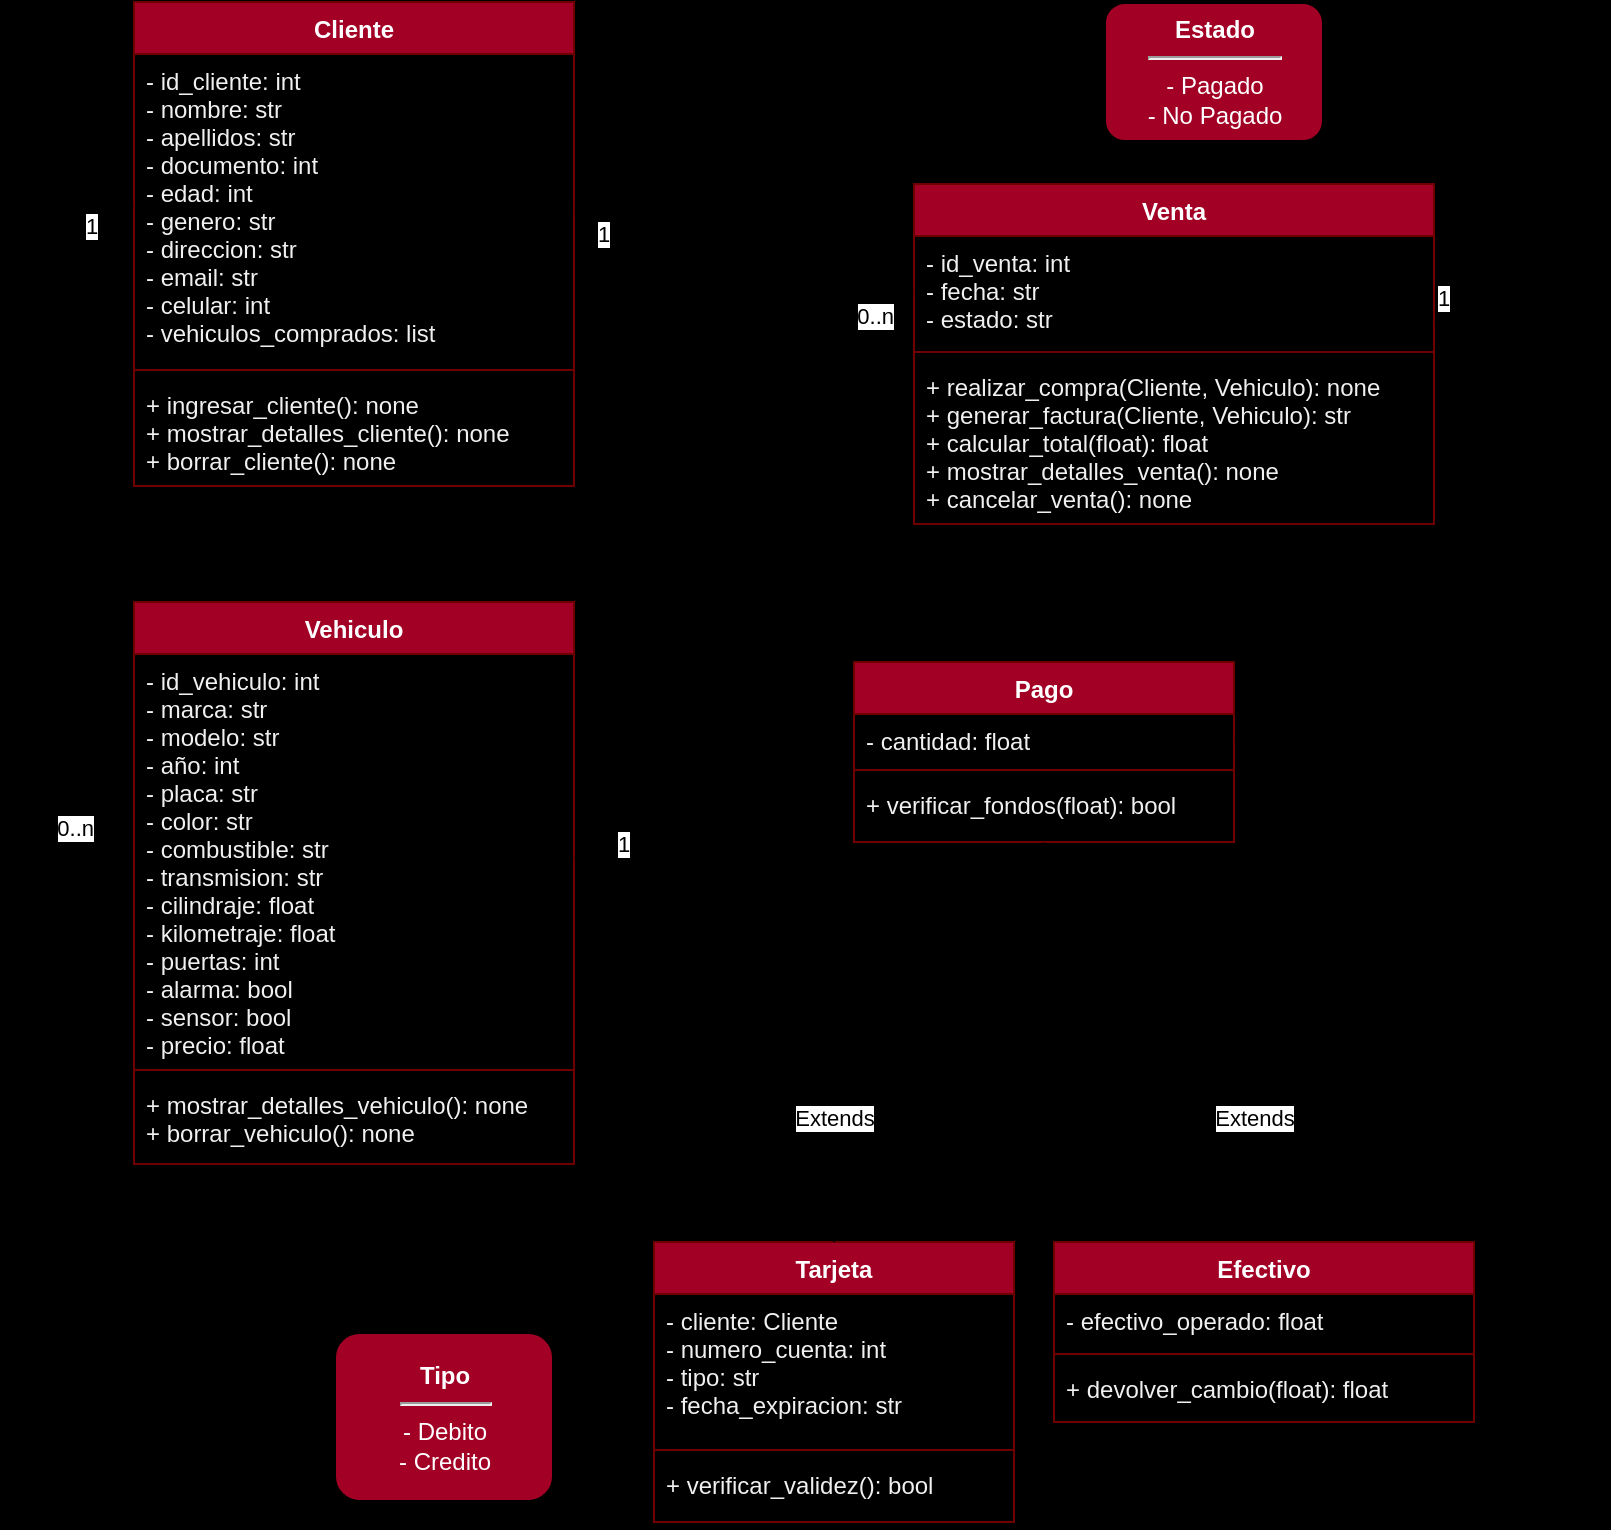 <mxfile>
    <diagram id="Cf1AXsGbQuAOcQ2hujY1" name="Page-1">
        <mxGraphModel dx="818" dy="220" grid="0" gridSize="10" guides="1" tooltips="1" connect="1" arrows="1" fold="1" page="1" pageScale="1" pageWidth="850" pageHeight="1100" background="#000000" math="0" shadow="0">
            <root>
                <mxCell id="0"/>
                <mxCell id="1" parent="0"/>
                <mxCell id="2" value="Vehiculo" style="swimlane;fontStyle=1;align=center;verticalAlign=top;childLayout=stackLayout;horizontal=1;startSize=26;horizontalStack=0;resizeParent=1;resizeParentMax=0;resizeLast=0;collapsible=1;marginBottom=0;fillColor=#a20025;fontColor=#ffffff;strokeColor=#6F0000;" parent="1" vertex="1">
                    <mxGeometry x="90" y="310" width="220" height="281" as="geometry"/>
                </mxCell>
                <mxCell id="3" value="- id_vehiculo: int&#10;- marca: str&#10;- modelo: str&#10;- año: int&#10;- placa: str&#10;- color: str&#10;- combustible: str&#10;- transmision: str&#10;- cilindraje: float&#10;- kilometraje: float&#10;- puertas: int&#10;- alarma: bool&#10;- sensor: bool&#10;- precio: float&#10;" style="text;strokeColor=none;fillColor=none;align=left;verticalAlign=top;spacingLeft=4;spacingRight=4;overflow=hidden;rotatable=0;points=[[0,0.5],[1,0.5]];portConstraint=eastwest;fontColor=#F0F0F0;" parent="2" vertex="1">
                    <mxGeometry y="26" width="220" height="204" as="geometry"/>
                </mxCell>
                <mxCell id="4" value="" style="line;strokeWidth=1;fillColor=none;align=left;verticalAlign=middle;spacingTop=-1;spacingLeft=3;spacingRight=3;rotatable=0;labelPosition=right;points=[];portConstraint=eastwest;strokeColor=inherit;" parent="2" vertex="1">
                    <mxGeometry y="230" width="220" height="8" as="geometry"/>
                </mxCell>
                <mxCell id="5" value="+ mostrar_detalles_vehiculo(): none&#10;+ borrar_vehiculo(): none" style="text;strokeColor=none;fillColor=none;align=left;verticalAlign=top;spacingLeft=4;spacingRight=4;overflow=hidden;rotatable=0;points=[[0,0.5],[1,0.5]];portConstraint=eastwest;fontColor=#F0F0F0;" parent="2" vertex="1">
                    <mxGeometry y="238" width="220" height="43" as="geometry"/>
                </mxCell>
                <mxCell id="6" value="Cliente" style="swimlane;fontStyle=1;align=center;verticalAlign=top;childLayout=stackLayout;horizontal=1;startSize=26;horizontalStack=0;resizeParent=1;resizeParentMax=0;resizeLast=0;collapsible=1;marginBottom=0;fillColor=#a20025;strokeColor=#6F0000;fontColor=#ffffff;" parent="1" vertex="1">
                    <mxGeometry x="90" y="10" width="220" height="242" as="geometry"/>
                </mxCell>
                <mxCell id="7" value="- id_cliente: int&#10;- nombre: str&#10;- apellidos: str&#10;- documento: int&#10;- edad: int&#10;- genero: str&#10;- direccion: str&#10;- email: str&#10;- celular: int&#10;- vehiculos_comprados: list" style="text;strokeColor=none;fillColor=none;align=left;verticalAlign=top;spacingLeft=4;spacingRight=4;overflow=hidden;rotatable=0;points=[[0,0.5],[1,0.5]];portConstraint=eastwest;fontColor=#F0F0F0;labelBorderColor=none;" parent="6" vertex="1">
                    <mxGeometry y="26" width="220" height="154" as="geometry"/>
                </mxCell>
                <mxCell id="71" value="1" style="endArrow=open;html=1;endSize=12;startArrow=diamondThin;startSize=14;startFill=0;edgeStyle=orthogonalEdgeStyle;align=left;verticalAlign=bottom;entryX=-0.005;entryY=0.357;entryDx=0;entryDy=0;entryPerimeter=0;" parent="6" target="3" edge="1">
                    <mxGeometry x="-0.868" y="18" relative="1" as="geometry">
                        <mxPoint y="102.5" as="sourcePoint"/>
                        <mxPoint x="-10" y="400" as="targetPoint"/>
                        <Array as="points">
                            <mxPoint x="-50" y="103"/>
                            <mxPoint x="-50" y="399"/>
                        </Array>
                        <mxPoint as="offset"/>
                    </mxGeometry>
                </mxCell>
                <mxCell id="8" value="" style="line;strokeWidth=1;fillColor=none;align=left;verticalAlign=middle;spacingTop=-1;spacingLeft=3;spacingRight=3;rotatable=0;labelPosition=right;points=[];portConstraint=eastwest;strokeColor=inherit;" parent="6" vertex="1">
                    <mxGeometry y="180" width="220" height="8" as="geometry"/>
                </mxCell>
                <mxCell id="9" value="+ ingresar_cliente(): none&#10;+ mostrar_detalles_cliente(): none&#10;+ borrar_cliente(): none&#10;&#10;" style="text;strokeColor=none;fillColor=none;align=left;verticalAlign=top;spacingLeft=4;spacingRight=4;overflow=hidden;rotatable=0;points=[[0,0.5],[1,0.5]];portConstraint=eastwest;fontColor=#F0F0F0;" parent="6" vertex="1">
                    <mxGeometry y="188" width="220" height="54" as="geometry"/>
                </mxCell>
                <mxCell id="15" value="Tarjeta" style="swimlane;fontStyle=1;align=center;verticalAlign=top;childLayout=stackLayout;horizontal=1;startSize=26;horizontalStack=0;resizeParent=1;resizeParentMax=0;resizeLast=0;collapsible=1;marginBottom=0;fillColor=#a20025;fontColor=#ffffff;strokeColor=#6F0000;" parent="1" vertex="1">
                    <mxGeometry x="350" y="630" width="180" height="140" as="geometry"/>
                </mxCell>
                <mxCell id="16" value="- cliente: Cliente&#10;- numero_cuenta: int&#10;- tipo: str&#10;- fecha_expiracion: str" style="text;strokeColor=none;fillColor=none;align=left;verticalAlign=top;spacingLeft=4;spacingRight=4;overflow=hidden;rotatable=0;points=[[0,0.5],[1,0.5]];portConstraint=eastwest;fontColor=#F0F0F0;" parent="15" vertex="1">
                    <mxGeometry y="26" width="180" height="74" as="geometry"/>
                </mxCell>
                <mxCell id="17" value="" style="line;strokeWidth=1;fillColor=none;align=left;verticalAlign=middle;spacingTop=-1;spacingLeft=3;spacingRight=3;rotatable=0;labelPosition=right;points=[];portConstraint=eastwest;strokeColor=inherit;" parent="15" vertex="1">
                    <mxGeometry y="100" width="180" height="8" as="geometry"/>
                </mxCell>
                <mxCell id="18" value="+ verificar_validez(): bool" style="text;strokeColor=none;fillColor=none;align=left;verticalAlign=top;spacingLeft=4;spacingRight=4;overflow=hidden;rotatable=0;points=[[0,0.5],[1,0.5]];portConstraint=eastwest;fontColor=#F0F0F0;" parent="15" vertex="1">
                    <mxGeometry y="108" width="180" height="32" as="geometry"/>
                </mxCell>
                <mxCell id="19" value="Pago" style="swimlane;fontStyle=1;align=center;verticalAlign=top;childLayout=stackLayout;horizontal=1;startSize=26;horizontalStack=0;resizeParent=1;resizeParentMax=0;resizeLast=0;collapsible=1;marginBottom=0;fillColor=#a20025;fontColor=#ffffff;strokeColor=#6F0000;" parent="1" vertex="1">
                    <mxGeometry x="450" y="340" width="190" height="90" as="geometry">
                        <mxRectangle x="450" y="340" width="70" height="30" as="alternateBounds"/>
                    </mxGeometry>
                </mxCell>
                <mxCell id="20" value="- cantidad: float" style="text;strokeColor=none;fillColor=none;align=left;verticalAlign=top;spacingLeft=4;spacingRight=4;overflow=hidden;rotatable=0;points=[[0,0.5],[1,0.5]];portConstraint=eastwest;fontColor=#F0F0F0;" parent="19" vertex="1">
                    <mxGeometry y="26" width="190" height="24" as="geometry"/>
                </mxCell>
                <mxCell id="21" value="" style="line;strokeWidth=1;fillColor=none;align=left;verticalAlign=middle;spacingTop=-1;spacingLeft=3;spacingRight=3;rotatable=0;labelPosition=right;points=[];portConstraint=eastwest;strokeColor=inherit;" parent="19" vertex="1">
                    <mxGeometry y="50" width="190" height="8" as="geometry"/>
                </mxCell>
                <mxCell id="22" value="+ verificar_fondos(float): bool" style="text;strokeColor=none;fillColor=none;align=left;verticalAlign=top;spacingLeft=4;spacingRight=4;overflow=hidden;rotatable=0;points=[[0,0.5],[1,0.5]];portConstraint=eastwest;fontColor=#F0F0F0;" parent="19" vertex="1">
                    <mxGeometry y="58" width="190" height="32" as="geometry"/>
                </mxCell>
                <mxCell id="28" value="Extends" style="endArrow=block;endSize=16;endFill=0;html=1;exitX=0.5;exitY=0;exitDx=0;exitDy=0;" parent="1" source="15" target="22" edge="1">
                    <mxGeometry x="-0.593" width="160" relative="1" as="geometry">
                        <mxPoint x="390" y="470" as="sourcePoint"/>
                        <mxPoint x="440" y="490" as="targetPoint"/>
                        <Array as="points">
                            <mxPoint x="440" y="530"/>
                            <mxPoint x="545" y="530"/>
                        </Array>
                        <mxPoint as="offset"/>
                    </mxGeometry>
                </mxCell>
                <mxCell id="29" value="Extends" style="endArrow=block;endSize=16;endFill=0;html=1;exitX=0.5;exitY=0;exitDx=0;exitDy=0;entryX=0.502;entryY=1;entryDx=0;entryDy=0;entryPerimeter=0;" parent="1" source="51" target="22" edge="1">
                    <mxGeometry x="-0.6" y="5" width="160" relative="1" as="geometry">
                        <mxPoint x="640" y="630" as="sourcePoint"/>
                        <mxPoint x="390" y="510" as="targetPoint"/>
                        <Array as="points">
                            <mxPoint x="655" y="530"/>
                            <mxPoint x="620" y="530"/>
                            <mxPoint x="590" y="530"/>
                            <mxPoint x="560" y="530"/>
                            <mxPoint x="545" y="530"/>
                        </Array>
                        <mxPoint as="offset"/>
                    </mxGeometry>
                </mxCell>
                <mxCell id="37" value="Venta" style="swimlane;fontStyle=1;align=center;verticalAlign=top;childLayout=stackLayout;horizontal=1;startSize=26;horizontalStack=0;resizeParent=1;resizeParentMax=0;resizeLast=0;collapsible=1;marginBottom=0;fillColor=#a20025;fontColor=#ffffff;strokeColor=#6F0000;" parent="1" vertex="1">
                    <mxGeometry x="480" y="101" width="260" height="170" as="geometry"/>
                </mxCell>
                <mxCell id="38" value="- id_venta: int&#10;- fecha: str&#10;- estado: str" style="text;strokeColor=none;fillColor=none;align=left;verticalAlign=top;spacingLeft=4;spacingRight=4;overflow=hidden;rotatable=0;points=[[0,0.5],[1,0.5]];portConstraint=eastwest;fontColor=#F0F0F0;" parent="37" vertex="1">
                    <mxGeometry y="26" width="260" height="54" as="geometry"/>
                </mxCell>
                <mxCell id="39" value="" style="line;strokeWidth=1;fillColor=none;align=left;verticalAlign=middle;spacingTop=-1;spacingLeft=3;spacingRight=3;rotatable=0;labelPosition=right;points=[];portConstraint=eastwest;strokeColor=inherit;" parent="37" vertex="1">
                    <mxGeometry y="80" width="260" height="8" as="geometry"/>
                </mxCell>
                <mxCell id="40" value="+ realizar_compra(Cliente, Vehiculo): none&#10;+ generar_factura(Cliente, Vehiculo): str&#10;+ calcular_total(float): float&#10;+ mostrar_detalles_venta(): none&#10;+ cancelar_venta(): none&#10;" style="text;strokeColor=none;fillColor=none;align=left;verticalAlign=top;spacingLeft=4;spacingRight=4;overflow=hidden;rotatable=0;points=[[0,0.5],[1,0.5]];portConstraint=eastwest;fontColor=#F0F0F0;" parent="37" vertex="1">
                    <mxGeometry y="88" width="260" height="82" as="geometry"/>
                </mxCell>
                <mxCell id="46" value="" style="endArrow=open;html=1;endSize=12;startArrow=diamondThin;startSize=14;startFill=0;edgeStyle=orthogonalEdgeStyle;entryX=0;entryY=0.5;entryDx=0;entryDy=0;exitX=1;exitY=0.5;exitDx=0;exitDy=0;" parent="1" source="7" target="38" edge="1">
                    <mxGeometry relative="1" as="geometry">
                        <mxPoint x="490" y="220" as="sourcePoint"/>
                        <mxPoint x="650" y="220" as="targetPoint"/>
                    </mxGeometry>
                </mxCell>
                <mxCell id="47" value="1" style="edgeLabel;resizable=0;html=1;align=left;verticalAlign=top;" parent="46" connectable="0" vertex="1">
                    <mxGeometry x="-1" relative="1" as="geometry">
                        <mxPoint x="10" as="offset"/>
                    </mxGeometry>
                </mxCell>
                <mxCell id="48" value="0..n" style="edgeLabel;resizable=0;html=1;align=right;verticalAlign=top;" parent="46" connectable="0" vertex="1">
                    <mxGeometry x="1" relative="1" as="geometry">
                        <mxPoint x="-10" as="offset"/>
                    </mxGeometry>
                </mxCell>
                <mxCell id="51" value="Efectivo" style="swimlane;fontStyle=1;align=center;verticalAlign=top;childLayout=stackLayout;horizontal=1;startSize=26;horizontalStack=0;resizeParent=1;resizeParentMax=0;resizeLast=0;collapsible=1;marginBottom=0;fillColor=#a20025;fontColor=#ffffff;strokeColor=#6F0000;" parent="1" vertex="1">
                    <mxGeometry x="550" y="630" width="210" height="90" as="geometry"/>
                </mxCell>
                <mxCell id="52" value="- efectivo_operado: float" style="text;strokeColor=none;fillColor=none;align=left;verticalAlign=top;spacingLeft=4;spacingRight=4;overflow=hidden;rotatable=0;points=[[0,0.5],[1,0.5]];portConstraint=eastwest;fontColor=#F0F0F0;" parent="51" vertex="1">
                    <mxGeometry y="26" width="210" height="26" as="geometry"/>
                </mxCell>
                <mxCell id="53" value="" style="line;strokeWidth=1;fillColor=none;align=left;verticalAlign=middle;spacingTop=-1;spacingLeft=3;spacingRight=3;rotatable=0;labelPosition=right;points=[];portConstraint=eastwest;strokeColor=inherit;" parent="51" vertex="1">
                    <mxGeometry y="52" width="210" height="8" as="geometry"/>
                </mxCell>
                <mxCell id="54" value="+ devolver_cambio(float): float" style="text;strokeColor=none;fillColor=none;align=left;verticalAlign=top;spacingLeft=4;spacingRight=4;overflow=hidden;rotatable=0;points=[[0,0.5],[1,0.5]];portConstraint=eastwest;fontColor=#F0F0F0;" parent="51" vertex="1">
                    <mxGeometry y="60" width="210" height="30" as="geometry"/>
                </mxCell>
                <mxCell id="61" value="&lt;b&gt;Estado&lt;br&gt;&lt;/b&gt;&lt;hr&gt;- Pagado&lt;br&gt;- No Pagado" style="html=1;fillColor=#a20025;fontColor=#ffffff;strokeColor=#000000;strokeWidth=2;glass=0;rounded=1;shadow=0;arcSize=15;" parent="1" vertex="1">
                    <mxGeometry x="575" y="10" width="110" height="70" as="geometry"/>
                </mxCell>
                <mxCell id="62" value="1" style="text;html=1;align=center;verticalAlign=middle;resizable=0;points=[];autosize=1;strokeColor=none;fillColor=none;" parent="1" vertex="1">
                    <mxGeometry x="573" y="276" width="30" height="30" as="geometry"/>
                </mxCell>
                <mxCell id="66" value="&lt;b&gt;Tipo&lt;br&gt;&lt;/b&gt;&lt;hr&gt;- Debito&lt;br&gt;- Credito" style="html=1;fillColor=#a20025;fontColor=#ffffff;strokeColor=#000000;strokeWidth=2;rounded=1;arcSize=15;" parent="1" vertex="1">
                    <mxGeometry x="190" y="675" width="110" height="85" as="geometry"/>
                </mxCell>
                <mxCell id="67" value="1" style="endArrow=open;html=1;endSize=12;startArrow=diamondThin;startSize=14;startFill=1;edgeStyle=orthogonalEdgeStyle;align=left;verticalAlign=bottom;exitX=1;exitY=0.5;exitDx=0;exitDy=0;" parent="1" source="3" edge="1">
                    <mxGeometry x="-0.912" y="-2" relative="1" as="geometry">
                        <mxPoint x="290" y="440" as="sourcePoint"/>
                        <mxPoint x="600" y="272" as="targetPoint"/>
                        <Array as="points">
                            <mxPoint x="400" y="438"/>
                            <mxPoint x="400" y="310"/>
                            <mxPoint x="600" y="310"/>
                        </Array>
                        <mxPoint as="offset"/>
                    </mxGeometry>
                </mxCell>
                <mxCell id="69" value="1" style="endArrow=open;html=1;endSize=12;startArrow=diamondThin;startSize=14;startFill=1;edgeStyle=orthogonalEdgeStyle;align=left;verticalAlign=bottom;entryX=1;entryY=0.5;entryDx=0;entryDy=0;" parent="1" target="20" edge="1">
                    <mxGeometry x="-1" y="3" relative="1" as="geometry">
                        <mxPoint x="740" y="170" as="sourcePoint"/>
                        <mxPoint x="660" y="380" as="targetPoint"/>
                        <Array as="points">
                            <mxPoint x="810" y="170"/>
                            <mxPoint x="810" y="378"/>
                        </Array>
                    </mxGeometry>
                </mxCell>
                <mxCell id="73" value="0..n" style="edgeLabel;resizable=0;html=1;align=right;verticalAlign=top;" parent="1" connectable="0" vertex="1">
                    <mxGeometry x="70" y="410" as="geometry"/>
                </mxCell>
            </root>
        </mxGraphModel>
    </diagram>
    <diagram id="JDthp2ymMH9U15GAz3Vg" name="Page-2">
        <mxGraphModel dx="818" dy="220" grid="1" gridSize="10" guides="1" tooltips="1" connect="1" arrows="1" fold="1" page="1" pageScale="1" pageWidth="850" pageHeight="1100" math="0" shadow="0">
            <root>
                <mxCell id="0"/>
                <mxCell id="1" parent="0"/>
                <mxCell id="6f88BUgEilsf_mS2_Gx8-3" value="" style="edgeStyle=none;html=1;" parent="1" source="6f88BUgEilsf_mS2_Gx8-1" target="6f88BUgEilsf_mS2_Gx8-2" edge="1">
                    <mxGeometry relative="1" as="geometry"/>
                </mxCell>
                <mxCell id="6f88BUgEilsf_mS2_Gx8-1" value="mostrar lista de vehiculos disponibles&lt;br&gt;o filtrar por&lt;br&gt;marca, modelo,año, precio" style="rounded=1;whiteSpace=wrap;html=1;" parent="1" vertex="1">
                    <mxGeometry x="310" y="140" width="120" height="80" as="geometry"/>
                </mxCell>
                <mxCell id="6f88BUgEilsf_mS2_Gx8-5" value="" style="edgeStyle=none;html=1;" parent="1" source="6f88BUgEilsf_mS2_Gx8-2" target="6f88BUgEilsf_mS2_Gx8-4" edge="1">
                    <mxGeometry relative="1" as="geometry"/>
                </mxCell>
                <mxCell id="6f88BUgEilsf_mS2_Gx8-7" value="" style="edgeStyle=none;html=1;" parent="1" source="6f88BUgEilsf_mS2_Gx8-2" target="6f88BUgEilsf_mS2_Gx8-6" edge="1">
                    <mxGeometry relative="1" as="geometry"/>
                </mxCell>
                <mxCell id="6f88BUgEilsf_mS2_Gx8-2" value="elegir metodo de pago" style="whiteSpace=wrap;html=1;rounded=1;" parent="1" vertex="1">
                    <mxGeometry x="310" y="260" width="120" height="60" as="geometry"/>
                </mxCell>
                <mxCell id="6f88BUgEilsf_mS2_Gx8-13" value="" style="edgeStyle=none;html=1;" parent="1" source="6f88BUgEilsf_mS2_Gx8-4" target="6f88BUgEilsf_mS2_Gx8-12" edge="1">
                    <mxGeometry relative="1" as="geometry"/>
                </mxCell>
                <mxCell id="6f88BUgEilsf_mS2_Gx8-4" value="tarjeta" style="whiteSpace=wrap;html=1;rounded=1;" parent="1" vertex="1">
                    <mxGeometry x="210" y="380" width="120" height="60" as="geometry"/>
                </mxCell>
                <mxCell id="6f88BUgEilsf_mS2_Gx8-11" value="" style="edgeStyle=none;html=1;" parent="1" source="6f88BUgEilsf_mS2_Gx8-6" target="6f88BUgEilsf_mS2_Gx8-10" edge="1">
                    <mxGeometry relative="1" as="geometry"/>
                </mxCell>
                <mxCell id="6f88BUgEilsf_mS2_Gx8-6" value="efectivo" style="whiteSpace=wrap;html=1;rounded=1;" parent="1" vertex="1">
                    <mxGeometry x="410" y="380" width="120" height="60" as="geometry"/>
                </mxCell>
                <mxCell id="6f88BUgEilsf_mS2_Gx8-10" value="" style="whiteSpace=wrap;html=1;rounded=1;" parent="1" vertex="1">
                    <mxGeometry x="410" y="520" width="120" height="60" as="geometry"/>
                </mxCell>
                <mxCell id="6f88BUgEilsf_mS2_Gx8-12" value="ingresar datos de tarjeta: credito o debito, fecha expiracion. etc" style="whiteSpace=wrap;html=1;rounded=1;" parent="1" vertex="1">
                    <mxGeometry x="210" y="490" width="120" height="80" as="geometry"/>
                </mxCell>
                <mxCell id="6f88BUgEilsf_mS2_Gx8-15" value="" style="edgeStyle=none;html=1;" parent="1" source="6f88BUgEilsf_mS2_Gx8-14" target="6f88BUgEilsf_mS2_Gx8-1" edge="1">
                    <mxGeometry relative="1" as="geometry"/>
                </mxCell>
                <mxCell id="6f88BUgEilsf_mS2_Gx8-14" value="cual su documento?&lt;br&gt;devolver nombres y apellidos&lt;br&gt;preguntar si usted es nombre + apellido" style="rounded=1;whiteSpace=wrap;html=1;" parent="1" vertex="1">
                    <mxGeometry x="310" y="10" width="120" height="90" as="geometry"/>
                </mxCell>
            </root>
        </mxGraphModel>
    </diagram>
</mxfile>